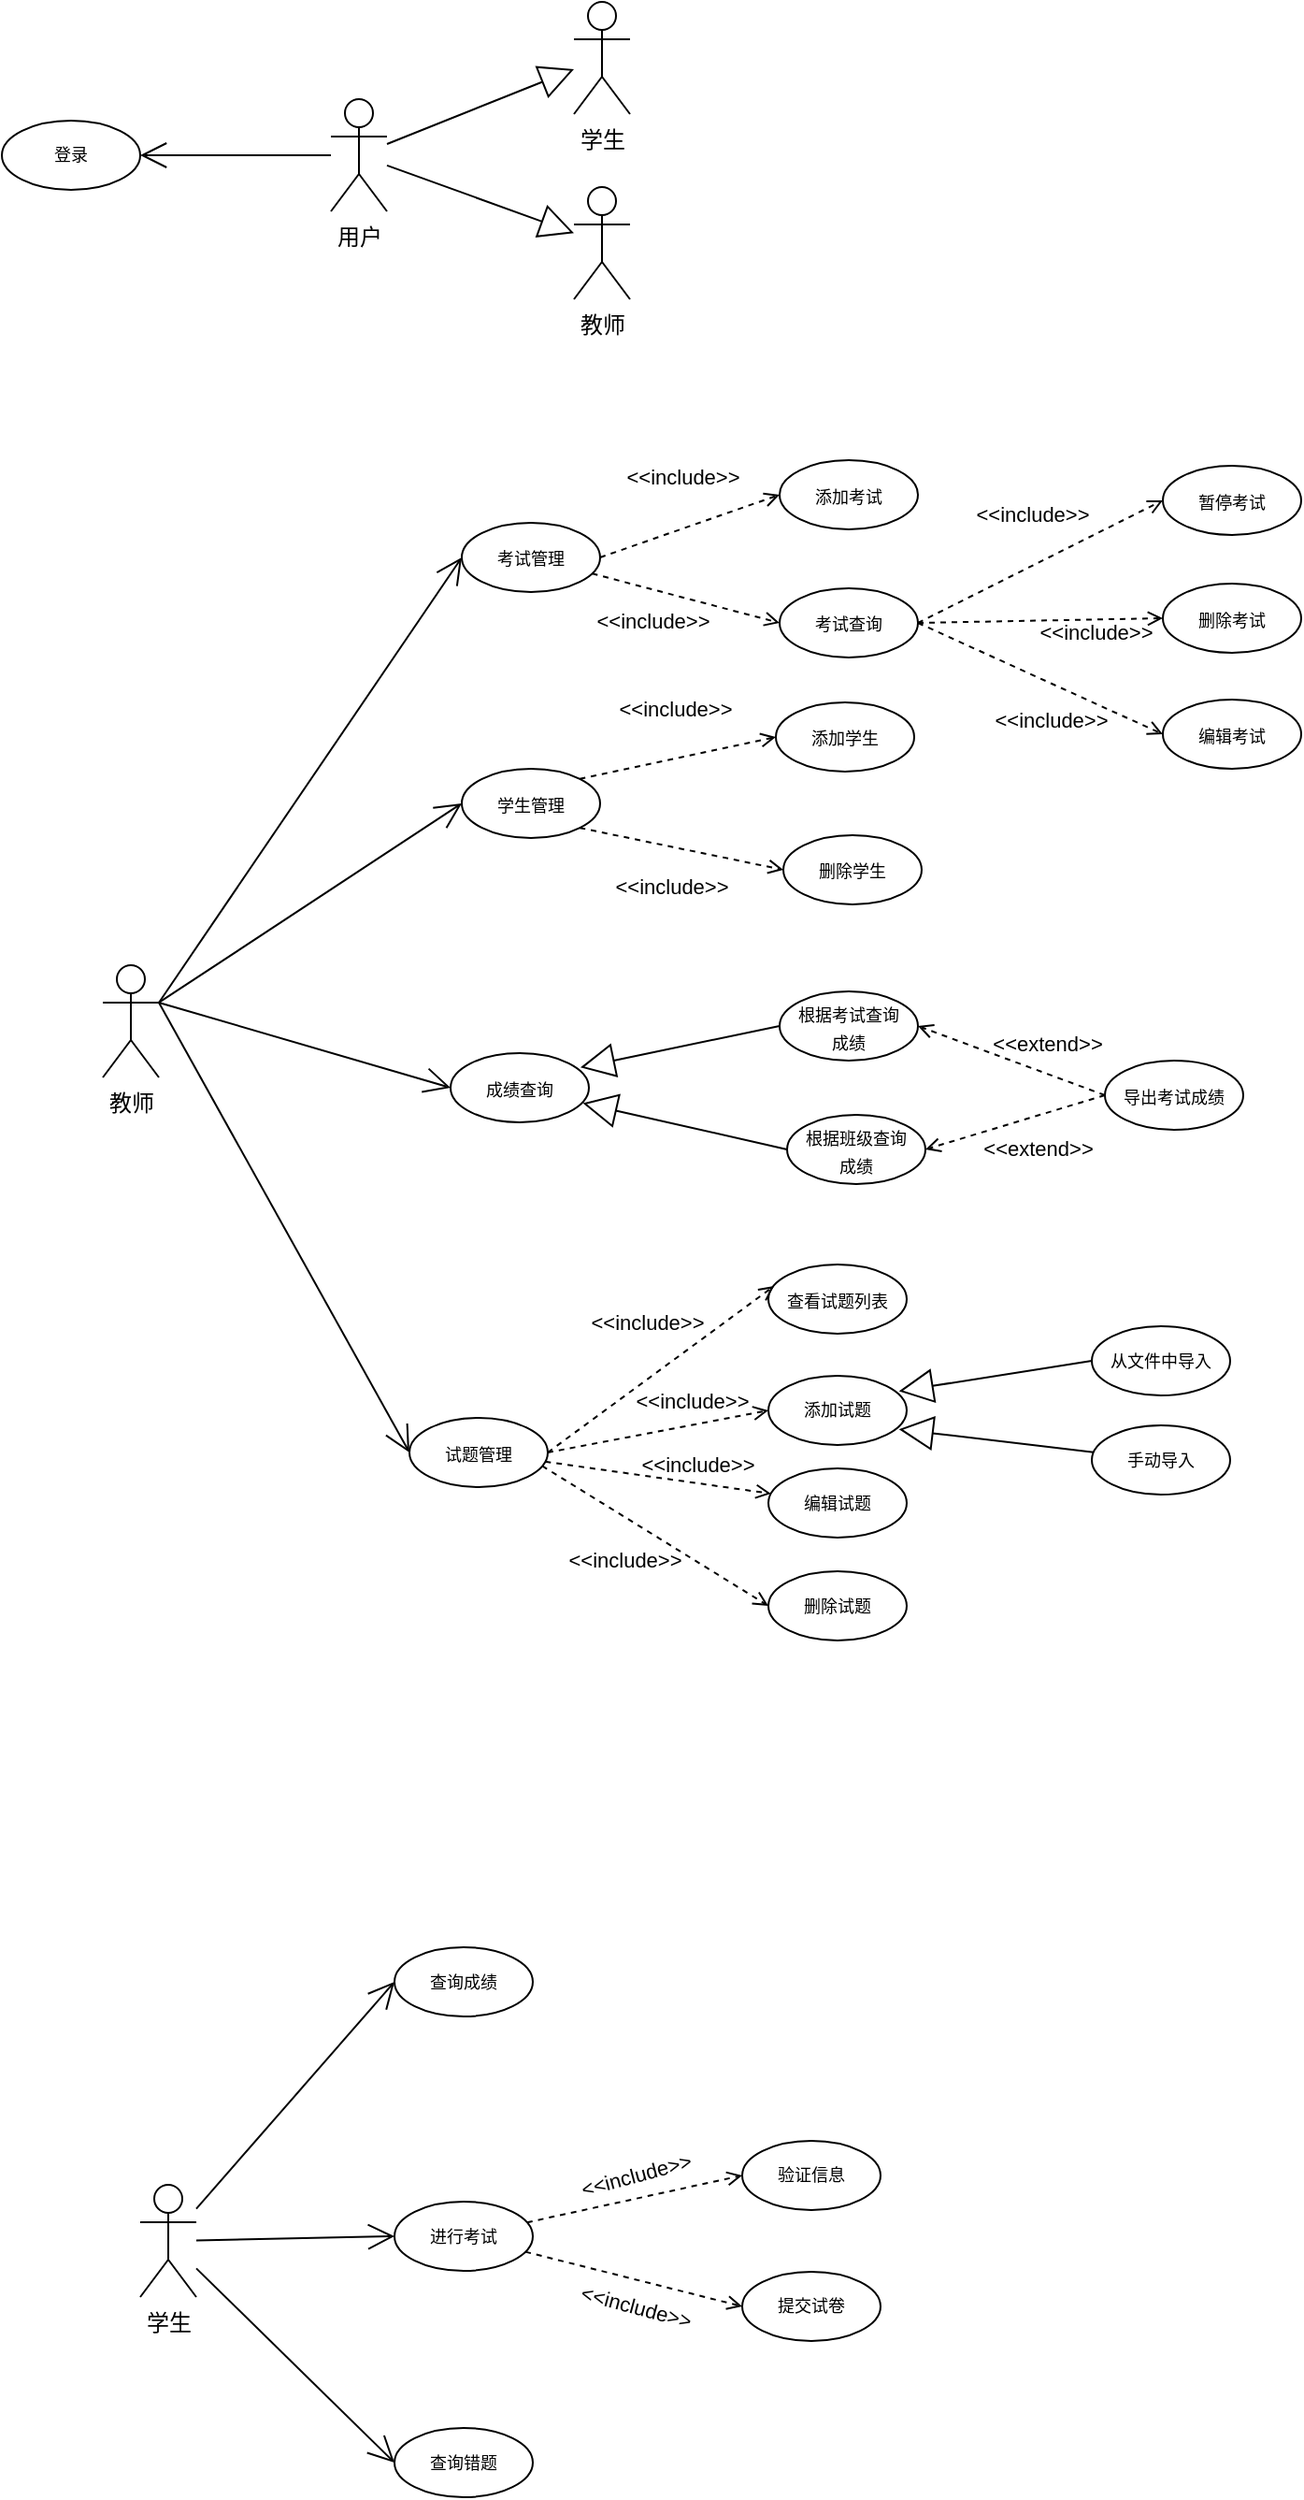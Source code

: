 <mxfile version="22.0.6" type="github">
  <diagram name="第 1 页" id="3lVjMvXGMsNSBRNJ-Gpm">
    <mxGraphModel dx="1069" dy="393" grid="0" gridSize="10" guides="1" tooltips="1" connect="1" arrows="1" fold="1" page="0" pageScale="1" pageWidth="827" pageHeight="1169" math="0" shadow="0">
      <root>
        <mxCell id="0" />
        <mxCell id="1" parent="0" />
        <mxCell id="XecLKfTDn2Nf4i1a0BZ--1" value="学生" style="shape=umlActor;verticalLabelPosition=bottom;verticalAlign=top;html=1;" parent="1" vertex="1">
          <mxGeometry x="170" y="168" width="30" height="60" as="geometry" />
        </mxCell>
        <mxCell id="XSep4Ml_2Uc-vR1w3iuJ-2" style="rounded=0;orthogonalLoop=1;jettySize=auto;html=1;endArrow=open;endFill=1;endSize=12;" edge="1" parent="1" source="XecLKfTDn2Nf4i1a0BZ--3" target="XSep4Ml_2Uc-vR1w3iuJ-1">
          <mxGeometry relative="1" as="geometry" />
        </mxCell>
        <mxCell id="XecLKfTDn2Nf4i1a0BZ--3" value="用户" style="shape=umlActor;verticalLabelPosition=bottom;verticalAlign=top;html=1;" parent="1" vertex="1">
          <mxGeometry x="40" y="220" width="30" height="60" as="geometry" />
        </mxCell>
        <mxCell id="XecLKfTDn2Nf4i1a0BZ--4" value="教师" style="shape=umlActor;verticalLabelPosition=bottom;verticalAlign=top;html=1;" parent="1" vertex="1">
          <mxGeometry x="170" y="267" width="30" height="60" as="geometry" />
        </mxCell>
        <mxCell id="XecLKfTDn2Nf4i1a0BZ--18" value="" style="endArrow=block;endSize=16;endFill=0;html=1;rounded=0;" parent="1" source="XecLKfTDn2Nf4i1a0BZ--3" target="XecLKfTDn2Nf4i1a0BZ--1" edge="1">
          <mxGeometry width="160" relative="1" as="geometry">
            <mxPoint x="68" y="404" as="sourcePoint" />
            <mxPoint x="228" y="404" as="targetPoint" />
          </mxGeometry>
        </mxCell>
        <mxCell id="XecLKfTDn2Nf4i1a0BZ--19" value="" style="endArrow=block;endSize=16;endFill=0;html=1;rounded=0;" parent="1" source="XecLKfTDn2Nf4i1a0BZ--3" target="XecLKfTDn2Nf4i1a0BZ--4" edge="1">
          <mxGeometry width="160" relative="1" as="geometry">
            <mxPoint x="118" y="277" as="sourcePoint" />
            <mxPoint x="218" y="223" as="targetPoint" />
          </mxGeometry>
        </mxCell>
        <mxCell id="XecLKfTDn2Nf4i1a0BZ--20" value="教师" style="shape=umlActor;verticalLabelPosition=bottom;verticalAlign=top;html=1;" parent="1" vertex="1">
          <mxGeometry x="-82" y="683" width="30" height="60" as="geometry" />
        </mxCell>
        <mxCell id="XecLKfTDn2Nf4i1a0BZ--21" value="&lt;font style=&quot;font-size: 9px;&quot;&gt;考试管理&lt;/font&gt;" style="ellipse;whiteSpace=wrap;html=1;" parent="1" vertex="1">
          <mxGeometry x="110" y="446.5" width="74" height="37" as="geometry" />
        </mxCell>
        <mxCell id="XecLKfTDn2Nf4i1a0BZ--22" value="" style="endArrow=open;endFill=1;endSize=12;html=1;rounded=0;exitX=1;exitY=0.333;exitDx=0;exitDy=0;exitPerimeter=0;entryX=0;entryY=0.5;entryDx=0;entryDy=0;" parent="1" source="XecLKfTDn2Nf4i1a0BZ--20" target="XecLKfTDn2Nf4i1a0BZ--21" edge="1">
          <mxGeometry width="160" relative="1" as="geometry">
            <mxPoint x="78" y="589" as="sourcePoint" />
            <mxPoint x="238" y="589" as="targetPoint" />
          </mxGeometry>
        </mxCell>
        <mxCell id="XecLKfTDn2Nf4i1a0BZ--24" value="&lt;font style=&quot;font-size: 9px;&quot;&gt;学生管理&lt;/font&gt;" style="ellipse;whiteSpace=wrap;html=1;" parent="1" vertex="1">
          <mxGeometry x="110" y="578" width="74" height="37" as="geometry" />
        </mxCell>
        <mxCell id="XecLKfTDn2Nf4i1a0BZ--26" value="&lt;font style=&quot;font-size: 9px;&quot;&gt;成绩查询&lt;/font&gt;" style="ellipse;whiteSpace=wrap;html=1;" parent="1" vertex="1">
          <mxGeometry x="104" y="730" width="74" height="37" as="geometry" />
        </mxCell>
        <mxCell id="XecLKfTDn2Nf4i1a0BZ--27" value="&lt;font style=&quot;font-size: 9px;&quot;&gt;试题管理&lt;/font&gt;" style="ellipse;whiteSpace=wrap;html=1;" parent="1" vertex="1">
          <mxGeometry x="82" y="925" width="74" height="37" as="geometry" />
        </mxCell>
        <mxCell id="XecLKfTDn2Nf4i1a0BZ--28" value="" style="endArrow=open;endFill=1;endSize=12;html=1;rounded=0;exitX=1;exitY=0.333;exitDx=0;exitDy=0;exitPerimeter=0;entryX=0;entryY=0.5;entryDx=0;entryDy=0;" parent="1" source="XecLKfTDn2Nf4i1a0BZ--20" target="XecLKfTDn2Nf4i1a0BZ--24" edge="1">
          <mxGeometry width="160" relative="1" as="geometry">
            <mxPoint x="36" y="582" as="sourcePoint" />
            <mxPoint x="124" y="552" as="targetPoint" />
          </mxGeometry>
        </mxCell>
        <mxCell id="XecLKfTDn2Nf4i1a0BZ--29" value="" style="endArrow=open;endFill=1;endSize=12;html=1;rounded=0;exitX=1;exitY=0.333;exitDx=0;exitDy=0;exitPerimeter=0;entryX=0;entryY=0.5;entryDx=0;entryDy=0;" parent="1" source="XecLKfTDn2Nf4i1a0BZ--20" target="XecLKfTDn2Nf4i1a0BZ--26" edge="1">
          <mxGeometry width="160" relative="1" as="geometry">
            <mxPoint x="36" y="582" as="sourcePoint" />
            <mxPoint x="124" y="607" as="targetPoint" />
          </mxGeometry>
        </mxCell>
        <mxCell id="XecLKfTDn2Nf4i1a0BZ--30" value="" style="endArrow=open;endFill=1;endSize=12;html=1;rounded=0;exitX=1;exitY=0.333;exitDx=0;exitDy=0;exitPerimeter=0;entryX=0;entryY=0.5;entryDx=0;entryDy=0;" parent="1" source="XecLKfTDn2Nf4i1a0BZ--20" target="XecLKfTDn2Nf4i1a0BZ--27" edge="1">
          <mxGeometry width="160" relative="1" as="geometry">
            <mxPoint x="36" y="582" as="sourcePoint" />
            <mxPoint x="124" y="662" as="targetPoint" />
          </mxGeometry>
        </mxCell>
        <mxCell id="XecLKfTDn2Nf4i1a0BZ--31" value="&lt;font style=&quot;font-size: 9px;&quot;&gt;添加考试&lt;/font&gt;" style="ellipse;whiteSpace=wrap;html=1;" parent="1" vertex="1">
          <mxGeometry x="280" y="413" width="74" height="37" as="geometry" />
        </mxCell>
        <mxCell id="XecLKfTDn2Nf4i1a0BZ--32" value="&lt;font style=&quot;font-size: 9px;&quot;&gt;考试查询&lt;/font&gt;" style="ellipse;whiteSpace=wrap;html=1;" parent="1" vertex="1">
          <mxGeometry x="280" y="481.5" width="74" height="37" as="geometry" />
        </mxCell>
        <mxCell id="XecLKfTDn2Nf4i1a0BZ--35" value="&lt;font style=&quot;font-size: 9px;&quot;&gt;删除考试&lt;/font&gt;" style="ellipse;whiteSpace=wrap;html=1;" parent="1" vertex="1">
          <mxGeometry x="485" y="479" width="74" height="37" as="geometry" />
        </mxCell>
        <mxCell id="XecLKfTDn2Nf4i1a0BZ--36" value="&lt;font style=&quot;font-size: 9px;&quot;&gt;暂停考试&lt;/font&gt;" style="ellipse;whiteSpace=wrap;html=1;" parent="1" vertex="1">
          <mxGeometry x="485" y="416" width="74" height="37" as="geometry" />
        </mxCell>
        <mxCell id="XecLKfTDn2Nf4i1a0BZ--37" value="&amp;lt;&amp;lt;include&amp;gt;&amp;gt;" style="html=1;verticalAlign=bottom;labelBackgroundColor=none;endArrow=open;endFill=0;dashed=1;rounded=0;exitX=1;exitY=0.5;exitDx=0;exitDy=0;entryX=0;entryY=0.5;entryDx=0;entryDy=0;" parent="1" source="XecLKfTDn2Nf4i1a0BZ--32" target="XecLKfTDn2Nf4i1a0BZ--36" edge="1">
          <mxGeometry x="0.044" y="17" width="160" relative="1" as="geometry">
            <mxPoint x="184" y="475" as="sourcePoint" />
            <mxPoint x="290" y="510" as="targetPoint" />
            <mxPoint as="offset" />
          </mxGeometry>
        </mxCell>
        <mxCell id="XecLKfTDn2Nf4i1a0BZ--38" value="&amp;lt;&amp;lt;include&amp;gt;&amp;gt;" style="html=1;verticalAlign=bottom;labelBackgroundColor=none;endArrow=open;endFill=0;dashed=1;rounded=0;exitX=1;exitY=0.5;exitDx=0;exitDy=0;entryX=0;entryY=0.5;entryDx=0;entryDy=0;" parent="1" source="XecLKfTDn2Nf4i1a0BZ--32" target="XecLKfTDn2Nf4i1a0BZ--35" edge="1">
          <mxGeometry x="0.448" y="-16" width="160" relative="1" as="geometry">
            <mxPoint x="364" y="510" as="sourcePoint" />
            <mxPoint x="417" y="461" as="targetPoint" />
            <mxPoint as="offset" />
          </mxGeometry>
        </mxCell>
        <mxCell id="XecLKfTDn2Nf4i1a0BZ--40" value="&lt;font style=&quot;font-size: 9px;&quot;&gt;添加学生&lt;/font&gt;" style="ellipse;whiteSpace=wrap;html=1;" parent="1" vertex="1">
          <mxGeometry x="278" y="542.5" width="74" height="37" as="geometry" />
        </mxCell>
        <mxCell id="XecLKfTDn2Nf4i1a0BZ--42" value="&lt;font style=&quot;font-size: 9px;&quot;&gt;删除学生&lt;/font&gt;" style="ellipse;whiteSpace=wrap;html=1;" parent="1" vertex="1">
          <mxGeometry x="282" y="613.5" width="74" height="37" as="geometry" />
        </mxCell>
        <mxCell id="XecLKfTDn2Nf4i1a0BZ--45" value="&lt;font style=&quot;font-size: 9px;&quot;&gt;根据考试查询&lt;br&gt;成绩&lt;/font&gt;" style="ellipse;whiteSpace=wrap;html=1;" parent="1" vertex="1">
          <mxGeometry x="280" y="697" width="74" height="37" as="geometry" />
        </mxCell>
        <mxCell id="XecLKfTDn2Nf4i1a0BZ--46" value="&lt;font style=&quot;font-size: 9px;&quot;&gt;根据班级查询&lt;br&gt;成绩&lt;/font&gt;" style="ellipse;whiteSpace=wrap;html=1;" parent="1" vertex="1">
          <mxGeometry x="284" y="763" width="74" height="37" as="geometry" />
        </mxCell>
        <mxCell id="XecLKfTDn2Nf4i1a0BZ--49" value="&lt;font style=&quot;font-size: 9px;&quot;&gt;导出考试成绩&lt;/font&gt;" style="ellipse;whiteSpace=wrap;html=1;" parent="1" vertex="1">
          <mxGeometry x="454" y="734" width="74" height="37" as="geometry" />
        </mxCell>
        <mxCell id="XecLKfTDn2Nf4i1a0BZ--52" value="&amp;lt;&amp;lt;extend&amp;gt;&amp;gt;" style="html=1;verticalAlign=bottom;labelBackgroundColor=none;endArrow=open;endFill=0;dashed=1;rounded=0;exitX=0;exitY=0.5;exitDx=0;exitDy=0;entryX=1;entryY=0.5;entryDx=0;entryDy=0;" parent="1" source="XecLKfTDn2Nf4i1a0BZ--49" target="XecLKfTDn2Nf4i1a0BZ--45" edge="1">
          <mxGeometry x="-0.333" y="-7" width="160" relative="1" as="geometry">
            <mxPoint x="395" y="647" as="sourcePoint" />
            <mxPoint x="555" y="647" as="targetPoint" />
            <mxPoint as="offset" />
          </mxGeometry>
        </mxCell>
        <mxCell id="XecLKfTDn2Nf4i1a0BZ--53" value="&amp;lt;&amp;lt;extend&amp;gt;&amp;gt;" style="html=1;verticalAlign=bottom;labelBackgroundColor=none;endArrow=open;endFill=0;dashed=1;rounded=0;exitX=0;exitY=0.5;exitDx=0;exitDy=0;entryX=1;entryY=0.5;entryDx=0;entryDy=0;" parent="1" source="XecLKfTDn2Nf4i1a0BZ--49" target="XecLKfTDn2Nf4i1a0BZ--46" edge="1">
          <mxGeometry x="-0.099" y="26" width="160" relative="1" as="geometry">
            <mxPoint x="444" y="759" as="sourcePoint" />
            <mxPoint x="364" y="726" as="targetPoint" />
            <mxPoint as="offset" />
          </mxGeometry>
        </mxCell>
        <mxCell id="XecLKfTDn2Nf4i1a0BZ--54" style="edgeStyle=orthogonalEdgeStyle;rounded=0;orthogonalLoop=1;jettySize=auto;html=1;exitX=0.5;exitY=1;exitDx=0;exitDy=0;" parent="1" source="XecLKfTDn2Nf4i1a0BZ--49" target="XecLKfTDn2Nf4i1a0BZ--49" edge="1">
          <mxGeometry relative="1" as="geometry" />
        </mxCell>
        <mxCell id="XecLKfTDn2Nf4i1a0BZ--55" value="&lt;font style=&quot;font-size: 9px;&quot;&gt;查看试题列表&lt;/font&gt;" style="ellipse;whiteSpace=wrap;html=1;" parent="1" vertex="1">
          <mxGeometry x="274" y="843" width="74" height="37" as="geometry" />
        </mxCell>
        <mxCell id="XecLKfTDn2Nf4i1a0BZ--56" value="&lt;font style=&quot;font-size: 9px;&quot;&gt;添加试题&lt;/font&gt;" style="ellipse;whiteSpace=wrap;html=1;fontSize=9;" parent="1" vertex="1">
          <mxGeometry x="274" y="902.5" width="74" height="37" as="geometry" />
        </mxCell>
        <mxCell id="XecLKfTDn2Nf4i1a0BZ--63" value="" style="endArrow=block;endSize=16;endFill=0;html=1;rounded=0;exitX=0;exitY=0.5;exitDx=0;exitDy=0;entryX=0.939;entryY=0.207;entryDx=0;entryDy=0;entryPerimeter=0;" parent="1" source="XecLKfTDn2Nf4i1a0BZ--45" target="XecLKfTDn2Nf4i1a0BZ--26" edge="1">
          <mxGeometry width="160" relative="1" as="geometry">
            <mxPoint x="292" y="642" as="sourcePoint" />
            <mxPoint x="190" y="616" as="targetPoint" />
          </mxGeometry>
        </mxCell>
        <mxCell id="XecLKfTDn2Nf4i1a0BZ--64" value="" style="endArrow=block;endSize=16;endFill=0;html=1;rounded=0;exitX=0;exitY=0.5;exitDx=0;exitDy=0;entryX=0.956;entryY=0.722;entryDx=0;entryDy=0;entryPerimeter=0;" parent="1" source="XecLKfTDn2Nf4i1a0BZ--46" target="XecLKfTDn2Nf4i1a0BZ--26" edge="1">
          <mxGeometry width="160" relative="1" as="geometry">
            <mxPoint x="290" y="726" as="sourcePoint" />
            <mxPoint x="177" y="745" as="targetPoint" />
          </mxGeometry>
        </mxCell>
        <mxCell id="XecLKfTDn2Nf4i1a0BZ--67" value="编辑试题" style="ellipse;whiteSpace=wrap;html=1;fontSize=9;" parent="1" vertex="1">
          <mxGeometry x="274" y="952" width="74" height="37" as="geometry" />
        </mxCell>
        <mxCell id="XecLKfTDn2Nf4i1a0BZ--71" style="rounded=0;orthogonalLoop=1;jettySize=auto;html=1;entryX=0.944;entryY=0.223;entryDx=0;entryDy=0;strokeColor=default;endArrow=block;endSize=16;endFill=0;exitX=0;exitY=0.5;exitDx=0;exitDy=0;entryPerimeter=0;" parent="1" source="XecLKfTDn2Nf4i1a0BZ--69" target="XecLKfTDn2Nf4i1a0BZ--56" edge="1">
          <mxGeometry relative="1" as="geometry" />
        </mxCell>
        <mxCell id="XecLKfTDn2Nf4i1a0BZ--69" value="&lt;font style=&quot;font-size: 9px;&quot;&gt;从文件中导入&lt;br&gt;&lt;/font&gt;" style="ellipse;whiteSpace=wrap;html=1;fontSize=9;" parent="1" vertex="1">
          <mxGeometry x="447" y="876" width="74" height="37" as="geometry" />
        </mxCell>
        <mxCell id="XecLKfTDn2Nf4i1a0BZ--72" style="rounded=0;orthogonalLoop=1;jettySize=auto;html=1;entryX=0.944;entryY=0.772;entryDx=0;entryDy=0;endArrow=block;endSize=16;endFill=0;entryPerimeter=0;" parent="1" source="XecLKfTDn2Nf4i1a0BZ--70" target="XecLKfTDn2Nf4i1a0BZ--56" edge="1">
          <mxGeometry relative="1" as="geometry" />
        </mxCell>
        <mxCell id="XecLKfTDn2Nf4i1a0BZ--70" value="&lt;font style=&quot;font-size: 9px;&quot;&gt;手动导入&lt;br&gt;&lt;/font&gt;" style="ellipse;whiteSpace=wrap;html=1;fontSize=9;" parent="1" vertex="1">
          <mxGeometry x="447" y="929" width="74" height="37" as="geometry" />
        </mxCell>
        <mxCell id="XecLKfTDn2Nf4i1a0BZ--73" value="&lt;font style=&quot;font-size: 9px;&quot;&gt;编辑考试&lt;/font&gt;" style="ellipse;whiteSpace=wrap;html=1;" parent="1" vertex="1">
          <mxGeometry x="485" y="541" width="74" height="37" as="geometry" />
        </mxCell>
        <mxCell id="XecLKfTDn2Nf4i1a0BZ--75" value="&amp;lt;&amp;lt;include&amp;gt;&amp;gt;" style="html=1;verticalAlign=bottom;labelBackgroundColor=none;endArrow=open;endFill=0;dashed=1;rounded=0;exitX=1;exitY=0.5;exitDx=0;exitDy=0;entryX=0;entryY=0.5;entryDx=0;entryDy=0;" parent="1" source="XecLKfTDn2Nf4i1a0BZ--32" target="XecLKfTDn2Nf4i1a0BZ--73" edge="1">
          <mxGeometry x="0.249" y="-26" width="160" relative="1" as="geometry">
            <mxPoint x="364" y="510" as="sourcePoint" />
            <mxPoint x="447" y="500" as="targetPoint" />
            <mxPoint as="offset" />
          </mxGeometry>
        </mxCell>
        <mxCell id="XecLKfTDn2Nf4i1a0BZ--76" value="删除试题" style="ellipse;whiteSpace=wrap;html=1;fontSize=9;" parent="1" vertex="1">
          <mxGeometry x="274" y="1007" width="74" height="37" as="geometry" />
        </mxCell>
        <mxCell id="XecLKfTDn2Nf4i1a0BZ--84" style="edgeStyle=none;shape=connector;rounded=0;orthogonalLoop=1;jettySize=auto;html=1;entryX=0;entryY=0.5;entryDx=0;entryDy=0;labelBackgroundColor=default;strokeColor=default;align=center;verticalAlign=middle;fontFamily=Helvetica;fontSize=11;fontColor=default;endArrow=open;endFill=1;endSize=12;" parent="1" source="XecLKfTDn2Nf4i1a0BZ--80" target="XecLKfTDn2Nf4i1a0BZ--81" edge="1">
          <mxGeometry relative="1" as="geometry" />
        </mxCell>
        <mxCell id="XecLKfTDn2Nf4i1a0BZ--85" style="edgeStyle=none;shape=connector;rounded=0;orthogonalLoop=1;jettySize=auto;html=1;entryX=0;entryY=0.5;entryDx=0;entryDy=0;labelBackgroundColor=default;strokeColor=default;align=center;verticalAlign=middle;fontFamily=Helvetica;fontSize=11;fontColor=default;endArrow=open;endFill=1;endSize=12;" parent="1" source="XecLKfTDn2Nf4i1a0BZ--80" target="XecLKfTDn2Nf4i1a0BZ--82" edge="1">
          <mxGeometry relative="1" as="geometry" />
        </mxCell>
        <mxCell id="XecLKfTDn2Nf4i1a0BZ--86" style="edgeStyle=none;shape=connector;rounded=0;orthogonalLoop=1;jettySize=auto;html=1;entryX=0;entryY=0.5;entryDx=0;entryDy=0;labelBackgroundColor=default;strokeColor=default;align=center;verticalAlign=middle;fontFamily=Helvetica;fontSize=11;fontColor=default;endArrow=open;endFill=1;endSize=12;" parent="1" source="XecLKfTDn2Nf4i1a0BZ--80" target="XecLKfTDn2Nf4i1a0BZ--83" edge="1">
          <mxGeometry relative="1" as="geometry" />
        </mxCell>
        <mxCell id="XecLKfTDn2Nf4i1a0BZ--80" value="学生" style="shape=umlActor;verticalLabelPosition=bottom;verticalAlign=top;html=1;" parent="1" vertex="1">
          <mxGeometry x="-62" y="1335" width="30" height="60" as="geometry" />
        </mxCell>
        <mxCell id="XecLKfTDn2Nf4i1a0BZ--81" value="查询成绩" style="ellipse;whiteSpace=wrap;html=1;fontSize=9;" parent="1" vertex="1">
          <mxGeometry x="74" y="1208" width="74" height="37" as="geometry" />
        </mxCell>
        <mxCell id="XSep4Ml_2Uc-vR1w3iuJ-20" style="edgeStyle=none;shape=connector;rounded=0;orthogonalLoop=1;jettySize=auto;html=1;entryX=0;entryY=0.5;entryDx=0;entryDy=0;dashed=1;labelBackgroundColor=none;strokeColor=default;align=center;verticalAlign=bottom;fontFamily=Helvetica;fontSize=11;fontColor=default;endArrow=open;endFill=0;" edge="1" parent="1" source="XecLKfTDn2Nf4i1a0BZ--82" target="XSep4Ml_2Uc-vR1w3iuJ-19">
          <mxGeometry relative="1" as="geometry" />
        </mxCell>
        <mxCell id="XSep4Ml_2Uc-vR1w3iuJ-23" style="edgeStyle=none;shape=connector;rounded=0;orthogonalLoop=1;jettySize=auto;html=1;entryX=0;entryY=0.5;entryDx=0;entryDy=0;dashed=1;labelBackgroundColor=none;strokeColor=default;align=center;verticalAlign=bottom;fontFamily=Helvetica;fontSize=11;fontColor=default;endArrow=open;endFill=0;" edge="1" parent="1" source="XecLKfTDn2Nf4i1a0BZ--82" target="XSep4Ml_2Uc-vR1w3iuJ-22">
          <mxGeometry relative="1" as="geometry" />
        </mxCell>
        <mxCell id="XecLKfTDn2Nf4i1a0BZ--82" value="进行考试" style="ellipse;whiteSpace=wrap;html=1;fontSize=9;" parent="1" vertex="1">
          <mxGeometry x="74" y="1344" width="74" height="37" as="geometry" />
        </mxCell>
        <mxCell id="XecLKfTDn2Nf4i1a0BZ--83" value="查询错题" style="ellipse;whiteSpace=wrap;html=1;fontSize=9;" parent="1" vertex="1">
          <mxGeometry x="74" y="1465" width="74" height="37" as="geometry" />
        </mxCell>
        <mxCell id="XSep4Ml_2Uc-vR1w3iuJ-1" value="登录" style="ellipse;whiteSpace=wrap;html=1;fontSize=9;" vertex="1" parent="1">
          <mxGeometry x="-136" y="231.5" width="74" height="37" as="geometry" />
        </mxCell>
        <mxCell id="XSep4Ml_2Uc-vR1w3iuJ-8" value="&amp;lt;&amp;lt;include&amp;gt;&amp;gt;" style="html=1;verticalAlign=bottom;labelBackgroundColor=none;endArrow=open;endFill=0;dashed=1;rounded=0;exitX=1;exitY=0.5;exitDx=0;exitDy=0;entryX=0;entryY=0.5;entryDx=0;entryDy=0;" edge="1" parent="1" source="XecLKfTDn2Nf4i1a0BZ--21" target="XecLKfTDn2Nf4i1a0BZ--31">
          <mxGeometry x="0.044" y="17" width="160" relative="1" as="geometry">
            <mxPoint x="364" y="510" as="sourcePoint" />
            <mxPoint x="495" y="445" as="targetPoint" />
            <mxPoint as="offset" />
          </mxGeometry>
        </mxCell>
        <mxCell id="XSep4Ml_2Uc-vR1w3iuJ-9" value="&amp;lt;&amp;lt;include&amp;gt;&amp;gt;" style="html=1;verticalAlign=bottom;labelBackgroundColor=none;endArrow=open;endFill=0;dashed=1;rounded=0;entryX=0;entryY=0.5;entryDx=0;entryDy=0;" edge="1" parent="1" source="XecLKfTDn2Nf4i1a0BZ--21" target="XecLKfTDn2Nf4i1a0BZ--32">
          <mxGeometry x="-0.229" y="-25" width="160" relative="1" as="geometry">
            <mxPoint x="194" y="475" as="sourcePoint" />
            <mxPoint x="290" y="442" as="targetPoint" />
            <mxPoint as="offset" />
          </mxGeometry>
        </mxCell>
        <mxCell id="XSep4Ml_2Uc-vR1w3iuJ-10" value="&amp;lt;&amp;lt;include&amp;gt;&amp;gt;" style="html=1;verticalAlign=bottom;labelBackgroundColor=none;endArrow=open;endFill=0;dashed=1;rounded=0;exitX=1;exitY=0;exitDx=0;exitDy=0;entryX=0;entryY=0.5;entryDx=0;entryDy=0;" edge="1" parent="1" source="XecLKfTDn2Nf4i1a0BZ--24" target="XecLKfTDn2Nf4i1a0BZ--40">
          <mxGeometry x="0.044" y="17" width="160" relative="1" as="geometry">
            <mxPoint x="194" y="475" as="sourcePoint" />
            <mxPoint x="290" y="442" as="targetPoint" />
            <mxPoint as="offset" />
          </mxGeometry>
        </mxCell>
        <mxCell id="XSep4Ml_2Uc-vR1w3iuJ-11" value="&amp;lt;&amp;lt;include&amp;gt;&amp;gt;" style="html=1;verticalAlign=bottom;labelBackgroundColor=none;endArrow=open;endFill=0;dashed=1;rounded=0;entryX=0;entryY=0.5;entryDx=0;entryDy=0;exitX=1;exitY=1;exitDx=0;exitDy=0;" edge="1" parent="1" source="XecLKfTDn2Nf4i1a0BZ--24" target="XecLKfTDn2Nf4i1a0BZ--42">
          <mxGeometry x="0.004" y="-30" width="160" relative="1" as="geometry">
            <mxPoint x="176" y="602" as="sourcePoint" />
            <mxPoint x="288" y="571" as="targetPoint" />
            <mxPoint as="offset" />
          </mxGeometry>
        </mxCell>
        <mxCell id="XSep4Ml_2Uc-vR1w3iuJ-15" value="&amp;lt;&amp;lt;include&amp;gt;&amp;gt;" style="html=1;verticalAlign=bottom;labelBackgroundColor=none;endArrow=open;endFill=0;dashed=1;rounded=0;exitX=1;exitY=0.5;exitDx=0;exitDy=0;entryX=0.041;entryY=0.312;entryDx=0;entryDy=0;entryPerimeter=0;" edge="1" parent="1" source="XecLKfTDn2Nf4i1a0BZ--27" target="XecLKfTDn2Nf4i1a0BZ--55">
          <mxGeometry x="0.044" y="17" width="160" relative="1" as="geometry">
            <mxPoint x="184" y="594" as="sourcePoint" />
            <mxPoint x="288" y="571" as="targetPoint" />
            <mxPoint as="offset" />
          </mxGeometry>
        </mxCell>
        <mxCell id="XSep4Ml_2Uc-vR1w3iuJ-16" value="&amp;lt;&amp;lt;include&amp;gt;&amp;gt;" style="html=1;verticalAlign=bottom;labelBackgroundColor=none;endArrow=open;endFill=0;dashed=1;rounded=0;entryX=0;entryY=0.5;entryDx=0;entryDy=0;exitX=1;exitY=0.5;exitDx=0;exitDy=0;" edge="1" parent="1" source="XecLKfTDn2Nf4i1a0BZ--27" target="XecLKfTDn2Nf4i1a0BZ--56">
          <mxGeometry x="0.319" y="4" width="160" relative="1" as="geometry">
            <mxPoint x="150" y="938" as="sourcePoint" />
            <mxPoint x="293" y="862" as="targetPoint" />
            <mxPoint as="offset" />
          </mxGeometry>
        </mxCell>
        <mxCell id="XSep4Ml_2Uc-vR1w3iuJ-17" value="&amp;lt;&amp;lt;include&amp;gt;&amp;gt;" style="html=1;verticalAlign=bottom;labelBackgroundColor=none;endArrow=open;endFill=0;dashed=1;rounded=0;" edge="1" parent="1" source="XecLKfTDn2Nf4i1a0BZ--27" target="XecLKfTDn2Nf4i1a0BZ--67">
          <mxGeometry x="0.347" y="1" width="160" relative="1" as="geometry">
            <mxPoint x="166" y="954" as="sourcePoint" />
            <mxPoint x="290" y="928" as="targetPoint" />
            <mxPoint as="offset" />
          </mxGeometry>
        </mxCell>
        <mxCell id="XSep4Ml_2Uc-vR1w3iuJ-18" value="&amp;lt;&amp;lt;include&amp;gt;&amp;gt;" style="html=1;verticalAlign=bottom;labelBackgroundColor=none;endArrow=open;endFill=0;dashed=1;rounded=0;exitX=0.96;exitY=0.695;exitDx=0;exitDy=0;exitPerimeter=0;entryX=0;entryY=0.5;entryDx=0;entryDy=0;" edge="1" parent="1" source="XecLKfTDn2Nf4i1a0BZ--27" target="XecLKfTDn2Nf4i1a0BZ--76">
          <mxGeometry x="-0.036" y="-27" width="160" relative="1" as="geometry">
            <mxPoint x="165" y="958" as="sourcePoint" />
            <mxPoint x="291" y="973" as="targetPoint" />
            <mxPoint as="offset" />
          </mxGeometry>
        </mxCell>
        <mxCell id="XSep4Ml_2Uc-vR1w3iuJ-19" value="验证信息" style="ellipse;whiteSpace=wrap;html=1;fontSize=9;" vertex="1" parent="1">
          <mxGeometry x="260" y="1311.5" width="74" height="37" as="geometry" />
        </mxCell>
        <mxCell id="XSep4Ml_2Uc-vR1w3iuJ-21" value="&amp;lt;&amp;lt;include&amp;gt;&amp;gt;" style="text;html=1;align=center;verticalAlign=middle;resizable=0;points=[[0.56,0.88,0,0,0]];autosize=1;strokeColor=none;fillColor=none;fontSize=11;fontFamily=Helvetica;fontColor=default;rotation=-15;" vertex="1" parent="1">
          <mxGeometry x="163" y="1317.5" width="79" height="25" as="geometry" />
        </mxCell>
        <mxCell id="XSep4Ml_2Uc-vR1w3iuJ-22" value="提交试卷" style="ellipse;whiteSpace=wrap;html=1;fontSize=9;" vertex="1" parent="1">
          <mxGeometry x="260" y="1381.5" width="74" height="37" as="geometry" />
        </mxCell>
        <mxCell id="XSep4Ml_2Uc-vR1w3iuJ-24" value="&amp;lt;&amp;lt;include&amp;gt;&amp;gt;" style="text;html=1;align=center;verticalAlign=middle;resizable=0;points=[[0.56,0.88,0,0,0]];autosize=1;strokeColor=none;fillColor=none;fontSize=11;fontFamily=Helvetica;fontColor=default;rotation=15;" vertex="1" parent="1">
          <mxGeometry x="163" y="1387.5" width="79" height="25" as="geometry" />
        </mxCell>
      </root>
    </mxGraphModel>
  </diagram>
</mxfile>

